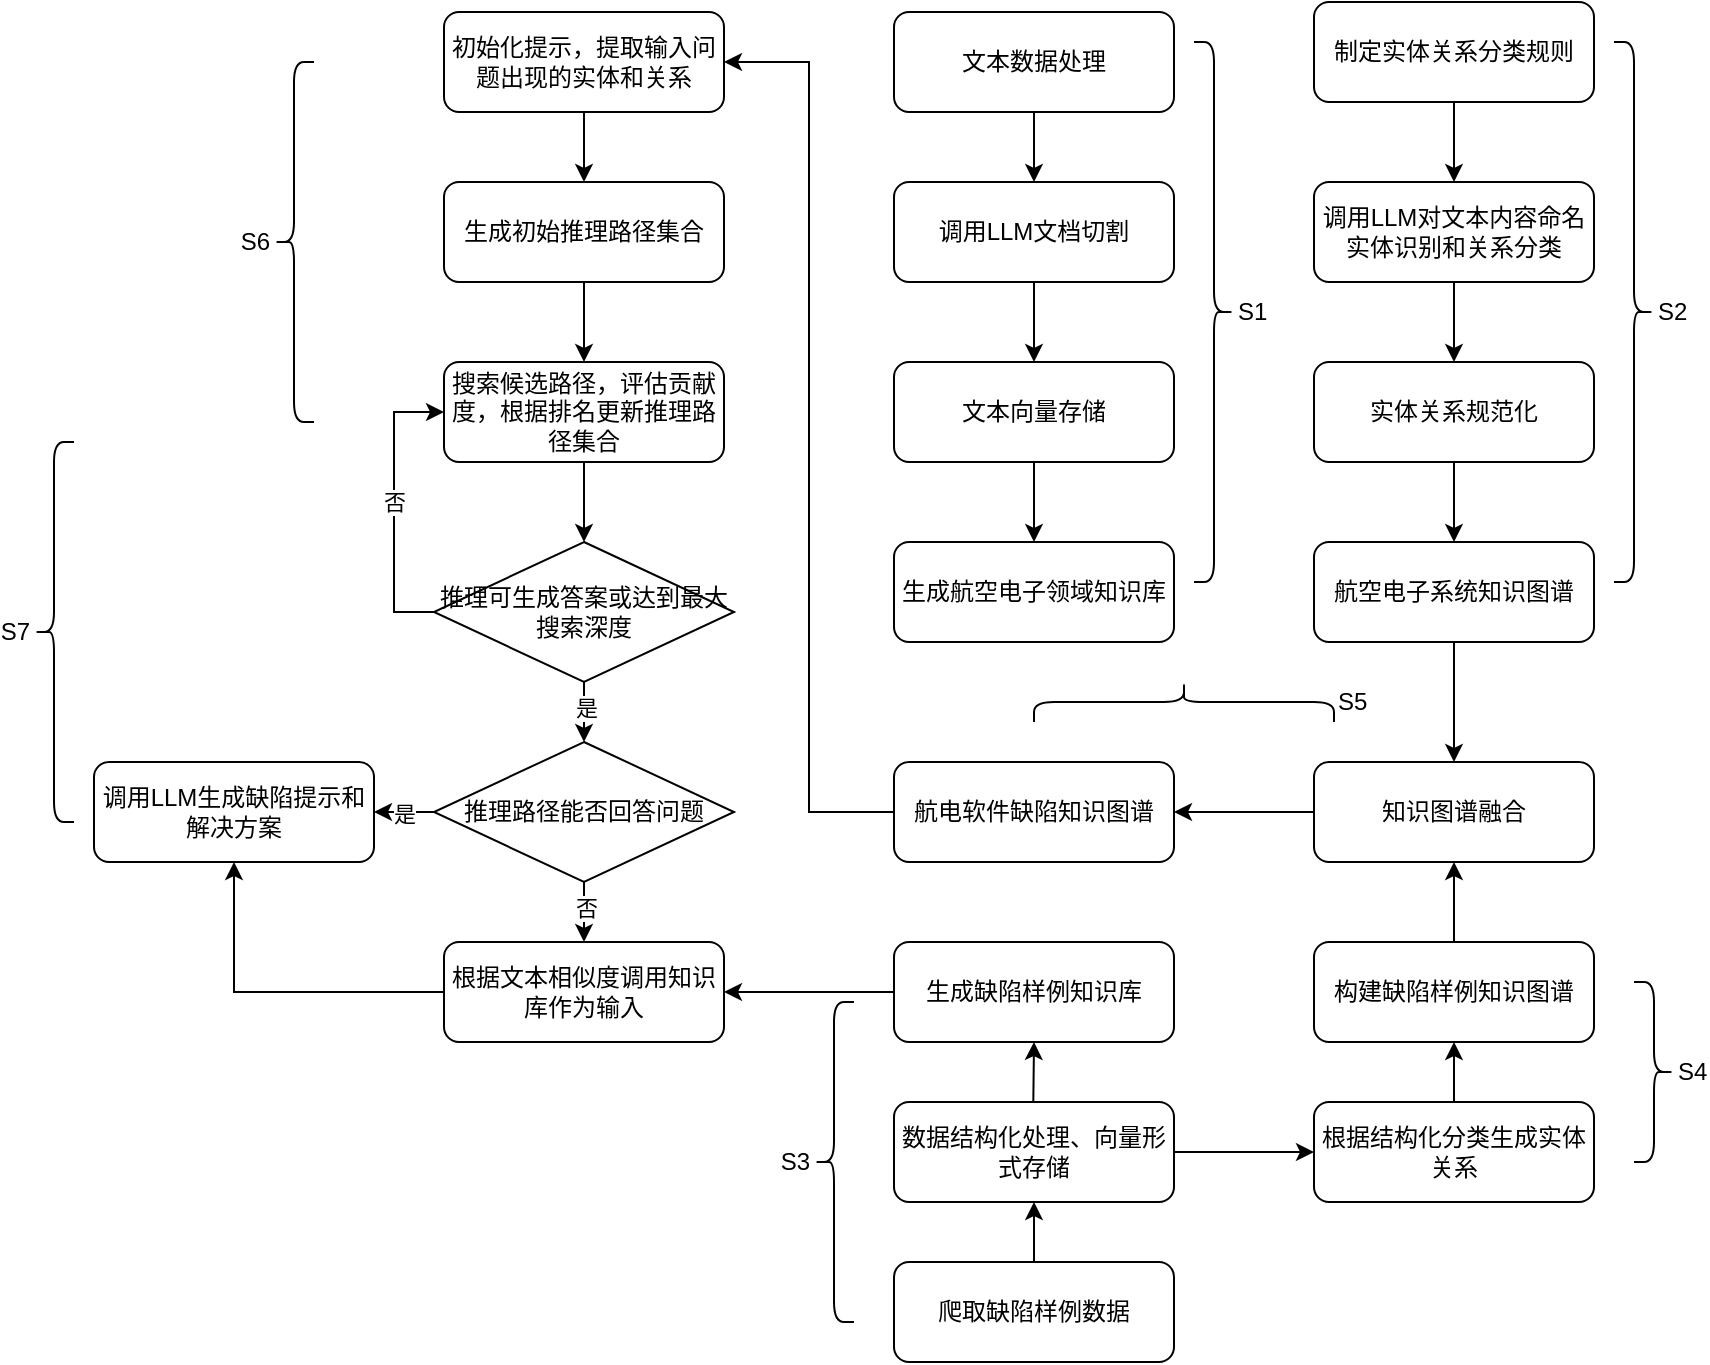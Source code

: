 <mxfile version="24.3.1" type="github" pages="5">
  <diagram id="C5RBs43oDa-KdzZeNtuy" name="Page-1">
    <mxGraphModel dx="2241" dy="628" grid="1" gridSize="10" guides="1" tooltips="1" connect="1" arrows="1" fold="1" page="1" pageScale="1" pageWidth="827" pageHeight="1169" math="0" shadow="0">
      <root>
        <mxCell id="WIyWlLk6GJQsqaUBKTNV-0" />
        <mxCell id="WIyWlLk6GJQsqaUBKTNV-1" parent="WIyWlLk6GJQsqaUBKTNV-0" />
        <mxCell id="WIyWlLk6GJQsqaUBKTNV-3" value="文本数据处理" style="rounded=1;whiteSpace=wrap;html=1;fontSize=12;glass=0;strokeWidth=1;shadow=0;" parent="WIyWlLk6GJQsqaUBKTNV-1" vertex="1">
          <mxGeometry x="160" y="45" width="140" height="50" as="geometry" />
        </mxCell>
        <mxCell id="WIyWlLk6GJQsqaUBKTNV-11" value="调用LLM文档切割" style="rounded=1;whiteSpace=wrap;html=1;fontSize=12;glass=0;strokeWidth=1;shadow=0;" parent="WIyWlLk6GJQsqaUBKTNV-1" vertex="1">
          <mxGeometry x="160" y="130" width="140" height="50" as="geometry" />
        </mxCell>
        <mxCell id="PwiLimf1Ut1b0HFuoq82-2" value="" style="endArrow=classic;html=1;rounded=0;exitX=0.5;exitY=1;exitDx=0;exitDy=0;" parent="WIyWlLk6GJQsqaUBKTNV-1" source="WIyWlLk6GJQsqaUBKTNV-3" target="WIyWlLk6GJQsqaUBKTNV-11" edge="1">
          <mxGeometry width="50" height="50" relative="1" as="geometry">
            <mxPoint x="220" y="122" as="sourcePoint" />
            <mxPoint x="220" y="190" as="targetPoint" />
          </mxGeometry>
        </mxCell>
        <mxCell id="PwiLimf1Ut1b0HFuoq82-3" value="文本向量存储" style="rounded=1;whiteSpace=wrap;html=1;fontSize=12;glass=0;strokeWidth=1;shadow=0;" parent="WIyWlLk6GJQsqaUBKTNV-1" vertex="1">
          <mxGeometry x="160" y="220" width="140" height="50" as="geometry" />
        </mxCell>
        <mxCell id="PwiLimf1Ut1b0HFuoq82-4" value="" style="endArrow=classic;html=1;rounded=0;exitX=0.5;exitY=1;exitDx=0;exitDy=0;" parent="WIyWlLk6GJQsqaUBKTNV-1" source="WIyWlLk6GJQsqaUBKTNV-11" target="PwiLimf1Ut1b0HFuoq82-3" edge="1">
          <mxGeometry width="50" height="50" relative="1" as="geometry">
            <mxPoint x="219.66" y="200" as="sourcePoint" />
            <mxPoint x="220" y="267.64" as="targetPoint" />
          </mxGeometry>
        </mxCell>
        <mxCell id="PwiLimf1Ut1b0HFuoq82-5" value="制定实体关系分类规则" style="rounded=1;whiteSpace=wrap;html=1;fontSize=12;glass=0;strokeWidth=1;shadow=0;" parent="WIyWlLk6GJQsqaUBKTNV-1" vertex="1">
          <mxGeometry x="370" y="40" width="140" height="50" as="geometry" />
        </mxCell>
        <mxCell id="PwiLimf1Ut1b0HFuoq82-6" value="" style="endArrow=classic;html=1;rounded=0;exitX=0.5;exitY=1;exitDx=0;exitDy=0;entryX=0.5;entryY=0;entryDx=0;entryDy=0;" parent="WIyWlLk6GJQsqaUBKTNV-1" source="PwiLimf1Ut1b0HFuoq82-5" target="PwiLimf1Ut1b0HFuoq82-7" edge="1">
          <mxGeometry width="50" height="50" relative="1" as="geometry">
            <mxPoint x="439.66" y="92.36" as="sourcePoint" />
            <mxPoint x="440" y="130" as="targetPoint" />
          </mxGeometry>
        </mxCell>
        <mxCell id="PwiLimf1Ut1b0HFuoq82-7" value="调用LLM对文本内容命名实体识别和关系分类" style="rounded=1;whiteSpace=wrap;html=1;fontSize=12;glass=0;strokeWidth=1;shadow=0;" parent="WIyWlLk6GJQsqaUBKTNV-1" vertex="1">
          <mxGeometry x="370" y="130" width="140" height="50" as="geometry" />
        </mxCell>
        <mxCell id="PwiLimf1Ut1b0HFuoq82-8" value="实体关系规范化" style="rounded=1;whiteSpace=wrap;html=1;fontSize=12;glass=0;strokeWidth=1;shadow=0;" parent="WIyWlLk6GJQsqaUBKTNV-1" vertex="1">
          <mxGeometry x="370" y="220" width="140" height="50" as="geometry" />
        </mxCell>
        <mxCell id="PwiLimf1Ut1b0HFuoq82-9" value="" style="endArrow=classic;html=1;rounded=0;exitX=0.5;exitY=1;exitDx=0;exitDy=0;entryX=0.5;entryY=0;entryDx=0;entryDy=0;" parent="WIyWlLk6GJQsqaUBKTNV-1" source="PwiLimf1Ut1b0HFuoq82-7" target="PwiLimf1Ut1b0HFuoq82-8" edge="1">
          <mxGeometry width="50" height="50" relative="1" as="geometry">
            <mxPoint x="449.66" y="200" as="sourcePoint" />
            <mxPoint x="450" y="240" as="targetPoint" />
          </mxGeometry>
        </mxCell>
        <mxCell id="PwiLimf1Ut1b0HFuoq82-10" value="生成航空电子领域知识库" style="rounded=1;whiteSpace=wrap;html=1;fontSize=12;glass=0;strokeWidth=1;shadow=0;" parent="WIyWlLk6GJQsqaUBKTNV-1" vertex="1">
          <mxGeometry x="160" y="310" width="140" height="50" as="geometry" />
        </mxCell>
        <mxCell id="PwiLimf1Ut1b0HFuoq82-11" value="" style="endArrow=classic;html=1;rounded=0;exitX=0.5;exitY=1;exitDx=0;exitDy=0;entryX=0.5;entryY=0;entryDx=0;entryDy=0;" parent="WIyWlLk6GJQsqaUBKTNV-1" source="PwiLimf1Ut1b0HFuoq82-3" target="PwiLimf1Ut1b0HFuoq82-10" edge="1">
          <mxGeometry width="50" height="50" relative="1" as="geometry">
            <mxPoint x="229.66" y="300" as="sourcePoint" />
            <mxPoint x="229.66" y="350" as="targetPoint" />
          </mxGeometry>
        </mxCell>
        <mxCell id="PwiLimf1Ut1b0HFuoq82-25" value="" style="edgeStyle=orthogonalEdgeStyle;rounded=0;orthogonalLoop=1;jettySize=auto;html=1;" parent="WIyWlLk6GJQsqaUBKTNV-1" source="PwiLimf1Ut1b0HFuoq82-12" target="PwiLimf1Ut1b0HFuoq82-24" edge="1">
          <mxGeometry relative="1" as="geometry" />
        </mxCell>
        <mxCell id="PwiLimf1Ut1b0HFuoq82-12" value="&lt;div style=&quot;orphans: 4; text-align: start;&quot;&gt;航空电子系统知识图谱&lt;/div&gt;" style="rounded=1;whiteSpace=wrap;html=1;fontSize=12;glass=0;strokeWidth=1;shadow=0;" parent="WIyWlLk6GJQsqaUBKTNV-1" vertex="1">
          <mxGeometry x="370" y="310" width="140" height="50" as="geometry" />
        </mxCell>
        <mxCell id="PwiLimf1Ut1b0HFuoq82-13" value="" style="endArrow=classic;html=1;rounded=0;exitX=0.5;exitY=1;exitDx=0;exitDy=0;entryX=0.5;entryY=0;entryDx=0;entryDy=0;" parent="WIyWlLk6GJQsqaUBKTNV-1" source="PwiLimf1Ut1b0HFuoq82-8" target="PwiLimf1Ut1b0HFuoq82-12" edge="1">
          <mxGeometry width="50" height="50" relative="1" as="geometry">
            <mxPoint x="449.66" y="300" as="sourcePoint" />
            <mxPoint x="450" y="350" as="targetPoint" />
          </mxGeometry>
        </mxCell>
        <mxCell id="PwiLimf1Ut1b0HFuoq82-15" value="爬取缺陷样例数据" style="rounded=1;whiteSpace=wrap;html=1;fontSize=12;glass=0;strokeWidth=1;shadow=0;" parent="WIyWlLk6GJQsqaUBKTNV-1" vertex="1">
          <mxGeometry x="160" y="670" width="140" height="50" as="geometry" />
        </mxCell>
        <mxCell id="PwiLimf1Ut1b0HFuoq82-16" value="数据结构化处理、向量形式存储" style="rounded=1;whiteSpace=wrap;html=1;fontSize=12;glass=0;strokeWidth=1;shadow=0;" parent="WIyWlLk6GJQsqaUBKTNV-1" vertex="1">
          <mxGeometry x="160" y="590" width="140" height="50" as="geometry" />
        </mxCell>
        <mxCell id="PwiLimf1Ut1b0HFuoq82-40" style="edgeStyle=orthogonalEdgeStyle;rounded=0;orthogonalLoop=1;jettySize=auto;html=1;entryX=1;entryY=0.5;entryDx=0;entryDy=0;" parent="WIyWlLk6GJQsqaUBKTNV-1" source="PwiLimf1Ut1b0HFuoq82-17" target="PwiLimf1Ut1b0HFuoq82-39" edge="1">
          <mxGeometry relative="1" as="geometry" />
        </mxCell>
        <mxCell id="PwiLimf1Ut1b0HFuoq82-17" value="生成缺陷样例知识库" style="rounded=1;whiteSpace=wrap;html=1;fontSize=12;glass=0;strokeWidth=1;shadow=0;" parent="WIyWlLk6GJQsqaUBKTNV-1" vertex="1">
          <mxGeometry x="160" y="510" width="140" height="50" as="geometry" />
        </mxCell>
        <mxCell id="PwiLimf1Ut1b0HFuoq82-18" value="" style="endArrow=classic;html=1;rounded=0;exitX=0.5;exitY=0;exitDx=0;exitDy=0;entryX=0.5;entryY=1;entryDx=0;entryDy=0;" parent="WIyWlLk6GJQsqaUBKTNV-1" source="PwiLimf1Ut1b0HFuoq82-15" target="PwiLimf1Ut1b0HFuoq82-16" edge="1">
          <mxGeometry width="50" height="50" relative="1" as="geometry">
            <mxPoint x="350" y="600" as="sourcePoint" />
            <mxPoint x="350" y="650" as="targetPoint" />
          </mxGeometry>
        </mxCell>
        <mxCell id="PwiLimf1Ut1b0HFuoq82-19" value="" style="endArrow=classic;html=1;rounded=0;exitX=0.5;exitY=0;exitDx=0;exitDy=0;entryX=0.5;entryY=1;entryDx=0;entryDy=0;" parent="WIyWlLk6GJQsqaUBKTNV-1" target="PwiLimf1Ut1b0HFuoq82-17" edge="1">
          <mxGeometry width="50" height="50" relative="1" as="geometry">
            <mxPoint x="229.66" y="590" as="sourcePoint" />
            <mxPoint x="229.66" y="550" as="targetPoint" />
          </mxGeometry>
        </mxCell>
        <mxCell id="PwiLimf1Ut1b0HFuoq82-23" style="edgeStyle=orthogonalEdgeStyle;rounded=0;orthogonalLoop=1;jettySize=auto;html=1;exitX=0.5;exitY=0;exitDx=0;exitDy=0;entryX=0.5;entryY=1;entryDx=0;entryDy=0;" parent="WIyWlLk6GJQsqaUBKTNV-1" source="PwiLimf1Ut1b0HFuoq82-20" target="PwiLimf1Ut1b0HFuoq82-22" edge="1">
          <mxGeometry relative="1" as="geometry" />
        </mxCell>
        <mxCell id="PwiLimf1Ut1b0HFuoq82-20" value="根据结构化分类生成实体关系" style="rounded=1;whiteSpace=wrap;html=1;fontSize=12;glass=0;strokeWidth=1;shadow=0;" parent="WIyWlLk6GJQsqaUBKTNV-1" vertex="1">
          <mxGeometry x="370" y="590" width="140" height="50" as="geometry" />
        </mxCell>
        <mxCell id="PwiLimf1Ut1b0HFuoq82-21" value="" style="endArrow=classic;html=1;rounded=0;exitX=1;exitY=0.5;exitDx=0;exitDy=0;entryX=0;entryY=0.5;entryDx=0;entryDy=0;" parent="WIyWlLk6GJQsqaUBKTNV-1" source="PwiLimf1Ut1b0HFuoq82-16" target="PwiLimf1Ut1b0HFuoq82-20" edge="1">
          <mxGeometry width="50" height="50" relative="1" as="geometry">
            <mxPoint x="330" y="605" as="sourcePoint" />
            <mxPoint x="330.34" y="565" as="targetPoint" />
          </mxGeometry>
        </mxCell>
        <mxCell id="PwiLimf1Ut1b0HFuoq82-26" style="edgeStyle=orthogonalEdgeStyle;rounded=0;orthogonalLoop=1;jettySize=auto;html=1;exitX=0.5;exitY=0;exitDx=0;exitDy=0;entryX=0.5;entryY=1;entryDx=0;entryDy=0;" parent="WIyWlLk6GJQsqaUBKTNV-1" source="PwiLimf1Ut1b0HFuoq82-22" target="PwiLimf1Ut1b0HFuoq82-24" edge="1">
          <mxGeometry relative="1" as="geometry" />
        </mxCell>
        <mxCell id="PwiLimf1Ut1b0HFuoq82-22" value="构建缺陷样例知识图谱" style="rounded=1;whiteSpace=wrap;html=1;fontSize=12;glass=0;strokeWidth=1;shadow=0;" parent="WIyWlLk6GJQsqaUBKTNV-1" vertex="1">
          <mxGeometry x="370" y="510" width="140" height="50" as="geometry" />
        </mxCell>
        <mxCell id="PwiLimf1Ut1b0HFuoq82-30" style="edgeStyle=orthogonalEdgeStyle;rounded=0;orthogonalLoop=1;jettySize=auto;html=1;entryX=1;entryY=0.5;entryDx=0;entryDy=0;" parent="WIyWlLk6GJQsqaUBKTNV-1" source="PwiLimf1Ut1b0HFuoq82-24" target="PwiLimf1Ut1b0HFuoq82-28" edge="1">
          <mxGeometry relative="1" as="geometry" />
        </mxCell>
        <mxCell id="PwiLimf1Ut1b0HFuoq82-24" value="&lt;div style=&quot;orphans: 4; text-align: start;&quot;&gt;知识图谱融合&lt;/div&gt;" style="rounded=1;whiteSpace=wrap;html=1;fontSize=12;glass=0;strokeWidth=1;shadow=0;" parent="WIyWlLk6GJQsqaUBKTNV-1" vertex="1">
          <mxGeometry x="370" y="420" width="140" height="50" as="geometry" />
        </mxCell>
        <mxCell id="PwiLimf1Ut1b0HFuoq82-57" style="edgeStyle=orthogonalEdgeStyle;rounded=0;orthogonalLoop=1;jettySize=auto;html=1;entryX=1;entryY=0.5;entryDx=0;entryDy=0;" parent="WIyWlLk6GJQsqaUBKTNV-1" source="PwiLimf1Ut1b0HFuoq82-28" target="PwiLimf1Ut1b0HFuoq82-31" edge="1">
          <mxGeometry relative="1" as="geometry" />
        </mxCell>
        <mxCell id="PwiLimf1Ut1b0HFuoq82-28" value="&lt;div style=&quot;orphans: 4; text-align: start;&quot;&gt;航电软件缺陷知识图谱&lt;/div&gt;" style="rounded=1;whiteSpace=wrap;html=1;fontSize=12;glass=0;strokeWidth=1;shadow=0;" parent="WIyWlLk6GJQsqaUBKTNV-1" vertex="1">
          <mxGeometry x="160" y="420" width="140" height="50" as="geometry" />
        </mxCell>
        <mxCell id="PwiLimf1Ut1b0HFuoq82-56" style="edgeStyle=orthogonalEdgeStyle;rounded=0;orthogonalLoop=1;jettySize=auto;html=1;entryX=0.5;entryY=0;entryDx=0;entryDy=0;" parent="WIyWlLk6GJQsqaUBKTNV-1" source="PwiLimf1Ut1b0HFuoq82-31" target="PwiLimf1Ut1b0HFuoq82-32" edge="1">
          <mxGeometry relative="1" as="geometry" />
        </mxCell>
        <mxCell id="PwiLimf1Ut1b0HFuoq82-31" value="初始化提示，提取输入问题出现的实体和关系" style="rounded=1;whiteSpace=wrap;html=1;fontSize=12;glass=0;strokeWidth=1;shadow=0;" parent="WIyWlLk6GJQsqaUBKTNV-1" vertex="1">
          <mxGeometry x="-65" y="45" width="140" height="50" as="geometry" />
        </mxCell>
        <mxCell id="PwiLimf1Ut1b0HFuoq82-35" style="edgeStyle=orthogonalEdgeStyle;rounded=0;orthogonalLoop=1;jettySize=auto;html=1;entryX=0.5;entryY=0;entryDx=0;entryDy=0;" parent="WIyWlLk6GJQsqaUBKTNV-1" source="PwiLimf1Ut1b0HFuoq82-32" target="PwiLimf1Ut1b0HFuoq82-33" edge="1">
          <mxGeometry relative="1" as="geometry" />
        </mxCell>
        <mxCell id="PwiLimf1Ut1b0HFuoq82-32" value="生成初始推理路径集合" style="rounded=1;whiteSpace=wrap;html=1;fontSize=12;glass=0;strokeWidth=1;shadow=0;" parent="WIyWlLk6GJQsqaUBKTNV-1" vertex="1">
          <mxGeometry x="-65" y="130" width="140" height="50" as="geometry" />
        </mxCell>
        <mxCell id="PwiLimf1Ut1b0HFuoq82-36" style="edgeStyle=orthogonalEdgeStyle;rounded=0;orthogonalLoop=1;jettySize=auto;html=1;entryX=0.5;entryY=0;entryDx=0;entryDy=0;" parent="WIyWlLk6GJQsqaUBKTNV-1" source="PwiLimf1Ut1b0HFuoq82-33" target="PwiLimf1Ut1b0HFuoq82-45" edge="1">
          <mxGeometry relative="1" as="geometry">
            <mxPoint x="60" y="350" as="targetPoint" />
          </mxGeometry>
        </mxCell>
        <mxCell id="PwiLimf1Ut1b0HFuoq82-33" value="搜索候选路径，评估贡献度，根据排名更新推理路径集合" style="rounded=1;whiteSpace=wrap;html=1;fontSize=12;glass=0;strokeWidth=1;shadow=0;" parent="WIyWlLk6GJQsqaUBKTNV-1" vertex="1">
          <mxGeometry x="-65" y="220" width="140" height="50" as="geometry" />
        </mxCell>
        <mxCell id="PwiLimf1Ut1b0HFuoq82-61" style="edgeStyle=orthogonalEdgeStyle;rounded=0;orthogonalLoop=1;jettySize=auto;html=1;exitX=0;exitY=0.5;exitDx=0;exitDy=0;entryX=0.5;entryY=1;entryDx=0;entryDy=0;" parent="WIyWlLk6GJQsqaUBKTNV-1" source="PwiLimf1Ut1b0HFuoq82-39" target="PwiLimf1Ut1b0HFuoq82-58" edge="1">
          <mxGeometry relative="1" as="geometry" />
        </mxCell>
        <mxCell id="PwiLimf1Ut1b0HFuoq82-39" value="根据文本相似度调用知识库作为输入" style="rounded=1;whiteSpace=wrap;html=1;fontSize=12;glass=0;strokeWidth=1;shadow=0;" parent="WIyWlLk6GJQsqaUBKTNV-1" vertex="1">
          <mxGeometry x="-65" y="510" width="140" height="50" as="geometry" />
        </mxCell>
        <mxCell id="PwiLimf1Ut1b0HFuoq82-49" style="edgeStyle=orthogonalEdgeStyle;rounded=0;orthogonalLoop=1;jettySize=auto;html=1;entryX=0;entryY=0.5;entryDx=0;entryDy=0;exitX=0;exitY=0.5;exitDx=0;exitDy=0;" parent="WIyWlLk6GJQsqaUBKTNV-1" source="PwiLimf1Ut1b0HFuoq82-45" target="PwiLimf1Ut1b0HFuoq82-33" edge="1">
          <mxGeometry relative="1" as="geometry" />
        </mxCell>
        <mxCell id="PwiLimf1Ut1b0HFuoq82-50" value="否" style="edgeLabel;html=1;align=center;verticalAlign=middle;resizable=0;points=[];" parent="PwiLimf1Ut1b0HFuoq82-49" vertex="1" connectable="0">
          <mxGeometry x="0.036" relative="1" as="geometry">
            <mxPoint as="offset" />
          </mxGeometry>
        </mxCell>
        <mxCell id="PwiLimf1Ut1b0HFuoq82-52" style="edgeStyle=orthogonalEdgeStyle;rounded=0;orthogonalLoop=1;jettySize=auto;html=1;entryX=0.5;entryY=0;entryDx=0;entryDy=0;" parent="WIyWlLk6GJQsqaUBKTNV-1" source="PwiLimf1Ut1b0HFuoq82-45" target="PwiLimf1Ut1b0HFuoq82-51" edge="1">
          <mxGeometry relative="1" as="geometry" />
        </mxCell>
        <mxCell id="PwiLimf1Ut1b0HFuoq82-53" value="是" style="edgeLabel;html=1;align=center;verticalAlign=middle;resizable=0;points=[];" parent="PwiLimf1Ut1b0HFuoq82-52" vertex="1" connectable="0">
          <mxGeometry x="-0.482" y="1" relative="1" as="geometry">
            <mxPoint as="offset" />
          </mxGeometry>
        </mxCell>
        <mxCell id="PwiLimf1Ut1b0HFuoq82-45" value="推理可生成答案或达到最大搜索深度" style="rhombus;whiteSpace=wrap;html=1;" parent="WIyWlLk6GJQsqaUBKTNV-1" vertex="1">
          <mxGeometry x="-70" y="310" width="150" height="70" as="geometry" />
        </mxCell>
        <mxCell id="PwiLimf1Ut1b0HFuoq82-54" style="edgeStyle=orthogonalEdgeStyle;rounded=0;orthogonalLoop=1;jettySize=auto;html=1;" parent="WIyWlLk6GJQsqaUBKTNV-1" source="PwiLimf1Ut1b0HFuoq82-51" target="PwiLimf1Ut1b0HFuoq82-39" edge="1">
          <mxGeometry relative="1" as="geometry" />
        </mxCell>
        <mxCell id="PwiLimf1Ut1b0HFuoq82-55" value="否" style="edgeLabel;html=1;align=center;verticalAlign=middle;resizable=0;points=[];" parent="PwiLimf1Ut1b0HFuoq82-54" vertex="1" connectable="0">
          <mxGeometry x="0.318" y="1" relative="1" as="geometry">
            <mxPoint as="offset" />
          </mxGeometry>
        </mxCell>
        <mxCell id="PwiLimf1Ut1b0HFuoq82-59" style="edgeStyle=orthogonalEdgeStyle;rounded=0;orthogonalLoop=1;jettySize=auto;html=1;entryX=1;entryY=0.5;entryDx=0;entryDy=0;" parent="WIyWlLk6GJQsqaUBKTNV-1" source="PwiLimf1Ut1b0HFuoq82-51" target="PwiLimf1Ut1b0HFuoq82-58" edge="1">
          <mxGeometry relative="1" as="geometry" />
        </mxCell>
        <mxCell id="PwiLimf1Ut1b0HFuoq82-60" value="是" style="edgeLabel;html=1;align=center;verticalAlign=middle;resizable=0;points=[];" parent="PwiLimf1Ut1b0HFuoq82-59" vertex="1" connectable="0">
          <mxGeometry x="-0.403" y="1" relative="1" as="geometry">
            <mxPoint as="offset" />
          </mxGeometry>
        </mxCell>
        <mxCell id="PwiLimf1Ut1b0HFuoq82-51" value="推理路径能否回答问题" style="rhombus;whiteSpace=wrap;html=1;" parent="WIyWlLk6GJQsqaUBKTNV-1" vertex="1">
          <mxGeometry x="-70" y="410" width="150" height="70" as="geometry" />
        </mxCell>
        <mxCell id="PwiLimf1Ut1b0HFuoq82-58" value="调用LLM生成缺陷提示和解决方案" style="rounded=1;whiteSpace=wrap;html=1;fontSize=12;glass=0;strokeWidth=1;shadow=0;" parent="WIyWlLk6GJQsqaUBKTNV-1" vertex="1">
          <mxGeometry x="-240" y="420" width="140" height="50" as="geometry" />
        </mxCell>
        <mxCell id="PwiLimf1Ut1b0HFuoq82-70" value="S1" style="shape=curlyBracket;whiteSpace=wrap;html=1;rounded=1;flipH=1;labelPosition=right;verticalLabelPosition=middle;align=left;verticalAlign=middle;" parent="WIyWlLk6GJQsqaUBKTNV-1" vertex="1">
          <mxGeometry x="310" y="60" width="20" height="270" as="geometry" />
        </mxCell>
        <mxCell id="PwiLimf1Ut1b0HFuoq82-71" value="S2" style="shape=curlyBracket;whiteSpace=wrap;html=1;rounded=1;flipH=1;labelPosition=right;verticalLabelPosition=middle;align=left;verticalAlign=middle;" parent="WIyWlLk6GJQsqaUBKTNV-1" vertex="1">
          <mxGeometry x="520" y="60" width="20" height="270" as="geometry" />
        </mxCell>
        <mxCell id="PwiLimf1Ut1b0HFuoq82-77" value="S3" style="shape=curlyBracket;whiteSpace=wrap;html=1;rounded=1;labelPosition=left;verticalLabelPosition=middle;align=right;verticalAlign=middle;" parent="WIyWlLk6GJQsqaUBKTNV-1" vertex="1">
          <mxGeometry x="120" y="540" width="20" height="160" as="geometry" />
        </mxCell>
        <mxCell id="PwiLimf1Ut1b0HFuoq82-78" value="S4" style="shape=curlyBracket;whiteSpace=wrap;html=1;rounded=1;flipH=1;labelPosition=right;verticalLabelPosition=middle;align=left;verticalAlign=middle;" parent="WIyWlLk6GJQsqaUBKTNV-1" vertex="1">
          <mxGeometry x="530" y="530" width="20" height="90" as="geometry" />
        </mxCell>
        <mxCell id="PwiLimf1Ut1b0HFuoq82-79" value="S5" style="shape=curlyBracket;whiteSpace=wrap;html=1;rounded=1;flipH=1;labelPosition=right;verticalLabelPosition=middle;align=left;verticalAlign=middle;direction=south;" parent="WIyWlLk6GJQsqaUBKTNV-1" vertex="1">
          <mxGeometry x="230" y="380" width="150" height="20" as="geometry" />
        </mxCell>
        <mxCell id="PwiLimf1Ut1b0HFuoq82-84" value="S6" style="shape=curlyBracket;whiteSpace=wrap;html=1;rounded=1;labelPosition=left;verticalLabelPosition=middle;align=right;verticalAlign=middle;" parent="WIyWlLk6GJQsqaUBKTNV-1" vertex="1">
          <mxGeometry x="-150" y="70" width="20" height="180" as="geometry" />
        </mxCell>
        <mxCell id="PwiLimf1Ut1b0HFuoq82-85" value="S7" style="shape=curlyBracket;whiteSpace=wrap;html=1;rounded=1;labelPosition=left;verticalLabelPosition=middle;align=right;verticalAlign=middle;" parent="WIyWlLk6GJQsqaUBKTNV-1" vertex="1">
          <mxGeometry x="-270" y="260" width="20" height="190" as="geometry" />
        </mxCell>
      </root>
    </mxGraphModel>
  </diagram>
  <diagram id="es-bcuTa5iTaJjhZdeMW" name="第 2 页">
    <mxGraphModel dx="1195" dy="590" grid="1" gridSize="10" guides="1" tooltips="1" connect="1" arrows="1" fold="1" page="1" pageScale="1" pageWidth="827" pageHeight="1169" math="0" shadow="0">
      <root>
        <mxCell id="0" />
        <mxCell id="1" parent="0" />
        <mxCell id="0rEXjmBBPb38n3UKWT_7-3" style="edgeStyle=orthogonalEdgeStyle;rounded=0;orthogonalLoop=1;jettySize=auto;html=1;entryX=0.5;entryY=0;entryDx=0;entryDy=0;" edge="1" parent="1" source="0rEXjmBBPb38n3UKWT_7-1" target="0rEXjmBBPb38n3UKWT_7-2">
          <mxGeometry relative="1" as="geometry" />
        </mxCell>
        <mxCell id="0rEXjmBBPb38n3UKWT_7-1" value="初始化提示，调用LLM提取问题中的实体" style="rounded=1;whiteSpace=wrap;html=1;fontSize=12;glass=0;strokeWidth=1;shadow=0;" vertex="1" parent="1">
          <mxGeometry x="210" y="130" width="140" height="50" as="geometry" />
        </mxCell>
        <mxCell id="0rEXjmBBPb38n3UKWT_7-9" style="edgeStyle=orthogonalEdgeStyle;rounded=0;orthogonalLoop=1;jettySize=auto;html=1;entryX=0.5;entryY=0;entryDx=0;entryDy=0;" edge="1" parent="1" source="0rEXjmBBPb38n3UKWT_7-2" target="0rEXjmBBPb38n3UKWT_7-4">
          <mxGeometry relative="1" as="geometry" />
        </mxCell>
        <mxCell id="0rEXjmBBPb38n3UKWT_7-2" value="得到实体集合，初始化推理路径集合" style="rounded=1;whiteSpace=wrap;html=1;fontSize=12;glass=0;strokeWidth=1;shadow=0;" vertex="1" parent="1">
          <mxGeometry x="210" y="210" width="140" height="50" as="geometry" />
        </mxCell>
        <mxCell id="0rEXjmBBPb38n3UKWT_7-4" value="根据各推理路径尾部实体或关系搜索链接的关系或实体" style="rounded=1;whiteSpace=wrap;html=1;fontSize=12;glass=0;strokeWidth=1;shadow=0;" vertex="1" parent="1">
          <mxGeometry x="210" y="290" width="140" height="50" as="geometry" />
        </mxCell>
        <mxCell id="0rEXjmBBPb38n3UKWT_7-8" style="edgeStyle=orthogonalEdgeStyle;rounded=0;orthogonalLoop=1;jettySize=auto;html=1;entryX=0.5;entryY=0;entryDx=0;entryDy=0;" edge="1" parent="1" source="0rEXjmBBPb38n3UKWT_7-5" target="0rEXjmBBPb38n3UKWT_7-7">
          <mxGeometry relative="1" as="geometry" />
        </mxCell>
        <mxCell id="0rEXjmBBPb38n3UKWT_7-5" value="得到候选推理路径集合" style="rounded=1;whiteSpace=wrap;html=1;fontSize=12;glass=0;strokeWidth=1;shadow=0;" vertex="1" parent="1">
          <mxGeometry x="210" y="370" width="140" height="50" as="geometry" />
        </mxCell>
        <mxCell id="0rEXjmBBPb38n3UKWT_7-6" style="edgeStyle=orthogonalEdgeStyle;rounded=0;orthogonalLoop=1;jettySize=auto;html=1;entryX=0.502;entryY=-0.093;entryDx=0;entryDy=0;entryPerimeter=0;" edge="1" parent="1" source="0rEXjmBBPb38n3UKWT_7-4" target="0rEXjmBBPb38n3UKWT_7-5">
          <mxGeometry relative="1" as="geometry" />
        </mxCell>
        <mxCell id="0rEXjmBBPb38n3UKWT_7-11" style="edgeStyle=orthogonalEdgeStyle;rounded=0;orthogonalLoop=1;jettySize=auto;html=1;entryX=0.5;entryY=0;entryDx=0;entryDy=0;" edge="1" parent="1" source="0rEXjmBBPb38n3UKWT_7-7" target="0rEXjmBBPb38n3UKWT_7-10">
          <mxGeometry relative="1" as="geometry" />
        </mxCell>
        <mxCell id="0rEXjmBBPb38n3UKWT_7-7" value="设置提示模板，调用LLM按贡献进行评分" style="rounded=1;whiteSpace=wrap;html=1;fontSize=12;glass=0;strokeWidth=1;shadow=0;" vertex="1" parent="1">
          <mxGeometry x="210" y="460" width="140" height="50" as="geometry" />
        </mxCell>
        <mxCell id="0rEXjmBBPb38n3UKWT_7-48" style="edgeStyle=orthogonalEdgeStyle;rounded=0;orthogonalLoop=1;jettySize=auto;html=1;entryX=0.5;entryY=0;entryDx=0;entryDy=0;" edge="1" parent="1" source="0rEXjmBBPb38n3UKWT_7-10" target="0rEXjmBBPb38n3UKWT_7-23">
          <mxGeometry relative="1" as="geometry" />
        </mxCell>
        <mxCell id="0rEXjmBBPb38n3UKWT_7-10" value="根据评分更新推理路径集合" style="rounded=1;whiteSpace=wrap;html=1;fontSize=12;glass=0;strokeWidth=1;shadow=0;" vertex="1" parent="1">
          <mxGeometry x="210" y="540" width="140" height="50" as="geometry" />
        </mxCell>
        <mxCell id="0rEXjmBBPb38n3UKWT_7-26" style="edgeStyle=orthogonalEdgeStyle;rounded=0;orthogonalLoop=1;jettySize=auto;html=1;exitX=1;exitY=0.5;exitDx=0;exitDy=0;entryX=0;entryY=0.5;entryDx=0;entryDy=0;" edge="1" parent="1" source="0rEXjmBBPb38n3UKWT_7-23">
          <mxGeometry relative="1" as="geometry">
            <mxPoint x="414" y="655" as="targetPoint" />
          </mxGeometry>
        </mxCell>
        <mxCell id="0rEXjmBBPb38n3UKWT_7-23" value="推理路径集合转为文本表示" style="rounded=1;whiteSpace=wrap;html=1;fontSize=12;glass=0;strokeWidth=1;shadow=0;" vertex="1" parent="1">
          <mxGeometry x="210" y="630" width="140" height="50" as="geometry" />
        </mxCell>
        <mxCell id="0rEXjmBBPb38n3UKWT_7-34" style="edgeStyle=orthogonalEdgeStyle;rounded=0;orthogonalLoop=1;jettySize=auto;html=1;exitX=0.5;exitY=0;exitDx=0;exitDy=0;entryX=0.5;entryY=1;entryDx=0;entryDy=0;" edge="1" parent="1" source="0rEXjmBBPb38n3UKWT_7-25" target="0rEXjmBBPb38n3UKWT_7-33">
          <mxGeometry relative="1" as="geometry" />
        </mxCell>
        <mxCell id="0rEXjmBBPb38n3UKWT_7-35" value="否" style="edgeLabel;html=1;align=center;verticalAlign=middle;resizable=0;points=[];" vertex="1" connectable="0" parent="0rEXjmBBPb38n3UKWT_7-34">
          <mxGeometry x="-0.1" y="-1" relative="1" as="geometry">
            <mxPoint as="offset" />
          </mxGeometry>
        </mxCell>
        <mxCell id="0rEXjmBBPb38n3UKWT_7-42" style="edgeStyle=orthogonalEdgeStyle;rounded=0;orthogonalLoop=1;jettySize=auto;html=1;entryX=0;entryY=0.5;entryDx=0;entryDy=0;" edge="1" parent="1" source="0rEXjmBBPb38n3UKWT_7-25" target="0rEXjmBBPb38n3UKWT_7-40">
          <mxGeometry relative="1" as="geometry" />
        </mxCell>
        <mxCell id="0rEXjmBBPb38n3UKWT_7-43" value="是" style="edgeLabel;html=1;align=center;verticalAlign=middle;resizable=0;points=[];" vertex="1" connectable="0" parent="0rEXjmBBPb38n3UKWT_7-42">
          <mxGeometry x="-0.167" relative="1" as="geometry">
            <mxPoint as="offset" />
          </mxGeometry>
        </mxCell>
        <mxCell id="0rEXjmBBPb38n3UKWT_7-25" value="调用LLM评估根据当前文本能否得出答案" style="rhombus;whiteSpace=wrap;html=1;" vertex="1" parent="1">
          <mxGeometry x="414" y="615" width="146" height="80" as="geometry" />
        </mxCell>
        <mxCell id="0rEXjmBBPb38n3UKWT_7-36" style="edgeStyle=orthogonalEdgeStyle;rounded=0;orthogonalLoop=1;jettySize=auto;html=1;entryX=1;entryY=0.5;entryDx=0;entryDy=0;" edge="1" parent="1" source="0rEXjmBBPb38n3UKWT_7-33" target="0rEXjmBBPb38n3UKWT_7-4">
          <mxGeometry relative="1" as="geometry" />
        </mxCell>
        <mxCell id="0rEXjmBBPb38n3UKWT_7-39" value="否" style="edgeLabel;html=1;align=center;verticalAlign=middle;resizable=0;points=[];" vertex="1" connectable="0" parent="0rEXjmBBPb38n3UKWT_7-36">
          <mxGeometry x="0.044" relative="1" as="geometry">
            <mxPoint as="offset" />
          </mxGeometry>
        </mxCell>
        <mxCell id="0rEXjmBBPb38n3UKWT_7-46" style="edgeStyle=orthogonalEdgeStyle;rounded=0;orthogonalLoop=1;jettySize=auto;html=1;entryX=0;entryY=0.5;entryDx=0;entryDy=0;" edge="1" parent="1" source="0rEXjmBBPb38n3UKWT_7-33" target="0rEXjmBBPb38n3UKWT_7-45">
          <mxGeometry relative="1" as="geometry" />
        </mxCell>
        <mxCell id="0rEXjmBBPb38n3UKWT_7-47" value="是" style="edgeLabel;html=1;align=center;verticalAlign=middle;resizable=0;points=[];" vertex="1" connectable="0" parent="0rEXjmBBPb38n3UKWT_7-46">
          <mxGeometry x="-0.139" y="-2" relative="1" as="geometry">
            <mxPoint as="offset" />
          </mxGeometry>
        </mxCell>
        <mxCell id="0rEXjmBBPb38n3UKWT_7-33" value="是否达到最大搜索深度？" style="rhombus;whiteSpace=wrap;html=1;" vertex="1" parent="1">
          <mxGeometry x="414" y="490" width="146" height="75" as="geometry" />
        </mxCell>
        <mxCell id="0rEXjmBBPb38n3UKWT_7-40" value="根据推理文本给出缺陷解决方案" style="rounded=1;whiteSpace=wrap;html=1;fontSize=12;glass=0;strokeWidth=1;shadow=0;" vertex="1" parent="1">
          <mxGeometry x="620" y="630" width="140" height="50" as="geometry" />
        </mxCell>
        <mxCell id="0rEXjmBBPb38n3UKWT_7-45" value="根据文本相似度检索缺陷样例知识库，调用LLM给出缺陷解决方案" style="rounded=1;whiteSpace=wrap;html=1;fontSize=12;glass=0;strokeWidth=1;shadow=0;" vertex="1" parent="1">
          <mxGeometry x="620" y="502.5" width="140" height="50" as="geometry" />
        </mxCell>
      </root>
    </mxGraphModel>
  </diagram>
  <diagram id="meFT85dgXjVg7oq0XZlM" name="算法图">
    <mxGraphModel dx="1178" dy="523" grid="1" gridSize="10" guides="1" tooltips="1" connect="1" arrows="1" fold="1" page="1" pageScale="1" pageWidth="827" pageHeight="1169" math="0" shadow="0">
      <root>
        <mxCell id="0" />
        <mxCell id="1" parent="0" />
        <mxCell id="pgxMLk8fKbFTeMFN0zko-6" style="rounded=0;orthogonalLoop=1;jettySize=auto;html=1;exitX=0;exitY=1;exitDx=0;exitDy=0;entryX=1;entryY=0;entryDx=0;entryDy=0;" parent="1" source="pgxMLk8fKbFTeMFN0zko-1" target="pgxMLk8fKbFTeMFN0zko-2" edge="1">
          <mxGeometry relative="1" as="geometry" />
        </mxCell>
        <mxCell id="pgxMLk8fKbFTeMFN0zko-30" value="&lt;font style=&quot;font-size: 18px;&quot;&gt;D1&lt;/font&gt;" style="edgeLabel;html=1;align=center;verticalAlign=middle;resizable=0;points=[];" parent="pgxMLk8fKbFTeMFN0zko-6" vertex="1" connectable="0">
          <mxGeometry x="-0.017" y="1" relative="1" as="geometry">
            <mxPoint y="1" as="offset" />
          </mxGeometry>
        </mxCell>
        <mxCell id="pgxMLk8fKbFTeMFN0zko-7" style="edgeStyle=orthogonalEdgeStyle;rounded=0;orthogonalLoop=1;jettySize=auto;html=1;entryX=0.5;entryY=0;entryDx=0;entryDy=0;" parent="1" source="pgxMLk8fKbFTeMFN0zko-1" target="pgxMLk8fKbFTeMFN0zko-3" edge="1">
          <mxGeometry relative="1" as="geometry" />
        </mxCell>
        <mxCell id="pgxMLk8fKbFTeMFN0zko-34" value="&lt;font style=&quot;font-size: 18px;&quot;&gt;D2&lt;/font&gt;" style="edgeLabel;html=1;align=center;verticalAlign=middle;resizable=0;points=[];" parent="pgxMLk8fKbFTeMFN0zko-7" vertex="1" connectable="0">
          <mxGeometry x="-0.045" relative="1" as="geometry">
            <mxPoint as="offset" />
          </mxGeometry>
        </mxCell>
        <mxCell id="pgxMLk8fKbFTeMFN0zko-1" value="&lt;font style=&quot;font-size: 24px;&quot;&gt;Q&lt;/font&gt;" style="ellipse;whiteSpace=wrap;html=1;aspect=fixed;" parent="1" vertex="1">
          <mxGeometry x="240" y="200" width="80" height="80" as="geometry" />
        </mxCell>
        <mxCell id="pgxMLk8fKbFTeMFN0zko-10" style="rounded=0;orthogonalLoop=1;jettySize=auto;html=1;exitX=1;exitY=1;exitDx=0;exitDy=0;" parent="1" source="pgxMLk8fKbFTeMFN0zko-2" target="pgxMLk8fKbFTeMFN0zko-9" edge="1">
          <mxGeometry relative="1" as="geometry" />
        </mxCell>
        <mxCell id="pgxMLk8fKbFTeMFN0zko-40" value="&lt;font style=&quot;font-size: 18px;&quot;&gt;D3&lt;/font&gt;" style="edgeLabel;html=1;align=center;verticalAlign=middle;resizable=0;points=[];" parent="pgxMLk8fKbFTeMFN0zko-10" vertex="1" connectable="0">
          <mxGeometry x="-0.092" relative="1" as="geometry">
            <mxPoint as="offset" />
          </mxGeometry>
        </mxCell>
        <mxCell id="pgxMLk8fKbFTeMFN0zko-2" value="&lt;font style=&quot;font-size: 24px;&quot;&gt;S1&lt;/font&gt;" style="ellipse;whiteSpace=wrap;html=1;aspect=fixed;" parent="1" vertex="1">
          <mxGeometry x="70" y="360" width="80" height="80" as="geometry" />
        </mxCell>
        <mxCell id="pgxMLk8fKbFTeMFN0zko-13" style="rounded=0;orthogonalLoop=1;jettySize=auto;html=1;exitX=0;exitY=1;exitDx=0;exitDy=0;entryX=1;entryY=0;entryDx=0;entryDy=0;" parent="1" source="pgxMLk8fKbFTeMFN0zko-3" target="pgxMLk8fKbFTeMFN0zko-9" edge="1">
          <mxGeometry relative="1" as="geometry" />
        </mxCell>
        <mxCell id="pgxMLk8fKbFTeMFN0zko-14" style="rounded=0;orthogonalLoop=1;jettySize=auto;html=1;exitX=1;exitY=1;exitDx=0;exitDy=0;" parent="1" source="pgxMLk8fKbFTeMFN0zko-3" target="pgxMLk8fKbFTeMFN0zko-11" edge="1">
          <mxGeometry relative="1" as="geometry" />
        </mxCell>
        <mxCell id="pgxMLk8fKbFTeMFN0zko-41" value="&lt;font style=&quot;font-size: 18px;&quot;&gt;D4&lt;/font&gt;" style="edgeLabel;html=1;align=center;verticalAlign=middle;resizable=0;points=[];" parent="pgxMLk8fKbFTeMFN0zko-14" vertex="1" connectable="0">
          <mxGeometry x="-0.065" relative="1" as="geometry">
            <mxPoint as="offset" />
          </mxGeometry>
        </mxCell>
        <mxCell id="pgxMLk8fKbFTeMFN0zko-3" value="&lt;span style=&quot;font-size: 24px;&quot;&gt;S2&lt;/span&gt;" style="ellipse;whiteSpace=wrap;html=1;aspect=fixed;" parent="1" vertex="1">
          <mxGeometry x="240" y="360" width="80" height="80" as="geometry" />
        </mxCell>
        <mxCell id="pgxMLk8fKbFTeMFN0zko-15" style="rounded=0;orthogonalLoop=1;jettySize=auto;html=1;exitX=0;exitY=1;exitDx=0;exitDy=0;strokeColor=#FF0000;" parent="1" source="pgxMLk8fKbFTeMFN0zko-4" target="pgxMLk8fKbFTeMFN0zko-11" edge="1">
          <mxGeometry relative="1" as="geometry" />
        </mxCell>
        <mxCell id="pgxMLk8fKbFTeMFN0zko-16" style="edgeStyle=none;rounded=0;orthogonalLoop=1;jettySize=auto;html=1;exitX=1;exitY=1;exitDx=0;exitDy=0;entryX=0.5;entryY=0;entryDx=0;entryDy=0;" parent="1" source="pgxMLk8fKbFTeMFN0zko-4" target="pgxMLk8fKbFTeMFN0zko-12" edge="1">
          <mxGeometry relative="1" as="geometry" />
        </mxCell>
        <mxCell id="pgxMLk8fKbFTeMFN0zko-4" value="&lt;span style=&quot;font-size: 24px;&quot;&gt;S3&lt;/span&gt;" style="ellipse;whiteSpace=wrap;html=1;aspect=fixed;strokeColor=#FF0000;" parent="1" vertex="1">
          <mxGeometry x="410" y="360" width="80" height="80" as="geometry" />
        </mxCell>
        <mxCell id="pgxMLk8fKbFTeMFN0zko-8" style="rounded=0;orthogonalLoop=1;jettySize=auto;html=1;exitX=1;exitY=1;exitDx=0;exitDy=0;entryX=0.047;entryY=0.165;entryDx=0;entryDy=0;entryPerimeter=0;fillColor=#33FF33;strokeColor=#FF0000;" parent="1" source="pgxMLk8fKbFTeMFN0zko-1" target="pgxMLk8fKbFTeMFN0zko-4" edge="1">
          <mxGeometry relative="1" as="geometry" />
        </mxCell>
        <mxCell id="pgxMLk8fKbFTeMFN0zko-19" style="edgeStyle=none;rounded=0;orthogonalLoop=1;jettySize=auto;html=1;exitX=1;exitY=1;exitDx=0;exitDy=0;" parent="1" source="pgxMLk8fKbFTeMFN0zko-9" target="pgxMLk8fKbFTeMFN0zko-17" edge="1">
          <mxGeometry relative="1" as="geometry" />
        </mxCell>
        <mxCell id="pgxMLk8fKbFTeMFN0zko-9" value="&lt;font style=&quot;font-size: 24px;&quot;&gt;S4&lt;/font&gt;" style="ellipse;whiteSpace=wrap;html=1;aspect=fixed;" parent="1" vertex="1">
          <mxGeometry x="130" y="490" width="80" height="80" as="geometry" />
        </mxCell>
        <mxCell id="pgxMLk8fKbFTeMFN0zko-21" style="edgeStyle=none;rounded=0;orthogonalLoop=1;jettySize=auto;html=1;exitX=1;exitY=1;exitDx=0;exitDy=0;strokeColor=#FF0000;" parent="1" source="pgxMLk8fKbFTeMFN0zko-11" target="pgxMLk8fKbFTeMFN0zko-18" edge="1">
          <mxGeometry relative="1" as="geometry" />
        </mxCell>
        <mxCell id="pgxMLk8fKbFTeMFN0zko-42" value="&lt;font style=&quot;font-size: 18px;&quot;&gt;D5&lt;/font&gt;" style="edgeLabel;html=1;align=center;verticalAlign=middle;resizable=0;points=[];" parent="pgxMLk8fKbFTeMFN0zko-21" vertex="1" connectable="0">
          <mxGeometry x="-0.071" y="-1" relative="1" as="geometry">
            <mxPoint as="offset" />
          </mxGeometry>
        </mxCell>
        <mxCell id="pgxMLk8fKbFTeMFN0zko-11" value="&lt;font style=&quot;font-size: 24px;&quot;&gt;S5&lt;/font&gt;" style="ellipse;whiteSpace=wrap;html=1;aspect=fixed;strokeColor=#FF0000;" parent="1" vertex="1">
          <mxGeometry x="290" y="490" width="80" height="80" as="geometry" />
        </mxCell>
        <mxCell id="pgxMLk8fKbFTeMFN0zko-12" value="&lt;font style=&quot;font-size: 24px;&quot;&gt;S6&lt;/font&gt;" style="ellipse;whiteSpace=wrap;html=1;aspect=fixed;" parent="1" vertex="1">
          <mxGeometry x="460" y="480" width="80" height="80" as="geometry" />
        </mxCell>
        <mxCell id="pgxMLk8fKbFTeMFN0zko-17" value="&lt;font style=&quot;font-size: 24px;&quot;&gt;S7&lt;/font&gt;" style="ellipse;whiteSpace=wrap;html=1;aspect=fixed;" parent="1" vertex="1">
          <mxGeometry x="200" y="610" width="80" height="80" as="geometry" />
        </mxCell>
        <mxCell id="pgxMLk8fKbFTeMFN0zko-24" style="edgeStyle=orthogonalEdgeStyle;curved=1;rounded=0;orthogonalLoop=1;jettySize=auto;html=1;exitX=0.5;exitY=1;exitDx=0;exitDy=0;" parent="1" source="pgxMLk8fKbFTeMFN0zko-18" edge="1">
          <mxGeometry relative="1" as="geometry">
            <mxPoint x="420" y="810" as="targetPoint" />
            <Array as="points">
              <mxPoint x="420" y="680" />
              <mxPoint x="410" y="680" />
              <mxPoint x="410" y="720" />
              <mxPoint x="430" y="720" />
              <mxPoint x="430" y="760" />
              <mxPoint x="410" y="760" />
              <mxPoint x="410" y="800" />
              <mxPoint x="420" y="800" />
            </Array>
          </mxGeometry>
        </mxCell>
        <mxCell id="pgxMLk8fKbFTeMFN0zko-18" value="&lt;font style=&quot;font-size: 24px;&quot;&gt;S8&lt;/font&gt;" style="ellipse;whiteSpace=wrap;html=1;aspect=fixed;strokeColor=#FF0000;" parent="1" vertex="1">
          <mxGeometry x="380" y="610" width="80" height="80" as="geometry" />
        </mxCell>
        <mxCell id="pgxMLk8fKbFTeMFN0zko-20" style="edgeStyle=none;rounded=0;orthogonalLoop=1;jettySize=auto;html=1;exitX=0;exitY=1;exitDx=0;exitDy=0;entryX=0.657;entryY=-0.018;entryDx=0;entryDy=0;entryPerimeter=0;" parent="1" source="pgxMLk8fKbFTeMFN0zko-11" target="pgxMLk8fKbFTeMFN0zko-17" edge="1">
          <mxGeometry relative="1" as="geometry" />
        </mxCell>
        <mxCell id="pgxMLk8fKbFTeMFN0zko-22" style="edgeStyle=none;rounded=0;orthogonalLoop=1;jettySize=auto;html=1;exitX=0;exitY=1;exitDx=0;exitDy=0;entryX=0.599;entryY=0.033;entryDx=0;entryDy=0;entryPerimeter=0;" parent="1" source="pgxMLk8fKbFTeMFN0zko-12" target="pgxMLk8fKbFTeMFN0zko-18" edge="1">
          <mxGeometry relative="1" as="geometry" />
        </mxCell>
        <mxCell id="pgxMLk8fKbFTeMFN0zko-43" value="&lt;font style=&quot;font-size: 18px;&quot;&gt;D6&lt;/font&gt;" style="edgeLabel;html=1;align=center;verticalAlign=middle;resizable=0;points=[];" parent="pgxMLk8fKbFTeMFN0zko-22" vertex="1" connectable="0">
          <mxGeometry x="-0.193" y="-1" relative="1" as="geometry">
            <mxPoint as="offset" />
          </mxGeometry>
        </mxCell>
      </root>
    </mxGraphModel>
  </diagram>
  <diagram id="CnuN7Wib8MCvDlBpSfKG" name="算法流程图">
    <mxGraphModel dx="1414" dy="628" grid="1" gridSize="10" guides="1" tooltips="1" connect="1" arrows="1" fold="1" page="1" pageScale="1" pageWidth="827" pageHeight="1169" math="0" shadow="0">
      <root>
        <mxCell id="0" />
        <mxCell id="1" parent="0" />
        <mxCell id="66JlYOUAYj9OAfvfG3OP-18" style="edgeStyle=orthogonalEdgeStyle;curved=1;rounded=0;orthogonalLoop=1;jettySize=auto;html=1;exitX=0.5;exitY=1;exitDx=0;exitDy=0;entryX=0.5;entryY=0;entryDx=0;entryDy=0;" parent="1" source="66JlYOUAYj9OAfvfG3OP-1" target="66JlYOUAYj9OAfvfG3OP-2" edge="1">
          <mxGeometry relative="1" as="geometry" />
        </mxCell>
        <mxCell id="66JlYOUAYj9OAfvfG3OP-1" value="开始" style="ellipse;whiteSpace=wrap;html=1;" parent="1" vertex="1">
          <mxGeometry x="60" y="70" width="80" height="60" as="geometry" />
        </mxCell>
        <mxCell id="66JlYOUAYj9OAfvfG3OP-6" style="edgeStyle=orthogonalEdgeStyle;curved=1;rounded=0;orthogonalLoop=1;jettySize=auto;html=1;exitX=0.5;exitY=1;exitDx=0;exitDy=0;entryX=0.5;entryY=0;entryDx=0;entryDy=0;" parent="1" source="66JlYOUAYj9OAfvfG3OP-2" target="66JlYOUAYj9OAfvfG3OP-3" edge="1">
          <mxGeometry relative="1" as="geometry" />
        </mxCell>
        <mxCell id="66JlYOUAYj9OAfvfG3OP-2" value="输入问题为根节点" style="rounded=1;whiteSpace=wrap;html=1;" parent="1" vertex="1">
          <mxGeometry x="40" y="170" width="120" height="60" as="geometry" />
        </mxCell>
        <mxCell id="66JlYOUAYj9OAfvfG3OP-7" style="rounded=0;orthogonalLoop=1;jettySize=auto;html=1;exitX=0.5;exitY=1;exitDx=0;exitDy=0;entryX=0.5;entryY=0;entryDx=0;entryDy=0;" parent="1" source="66JlYOUAYj9OAfvfG3OP-3" target="66JlYOUAYj9OAfvfG3OP-4" edge="1">
          <mxGeometry relative="1" as="geometry" />
        </mxCell>
        <mxCell id="66JlYOUAYj9OAfvfG3OP-3" value="选取该节点" style="rounded=1;whiteSpace=wrap;html=1;" parent="1" vertex="1">
          <mxGeometry x="40" y="270" width="120" height="60" as="geometry" />
        </mxCell>
        <mxCell id="66JlYOUAYj9OAfvfG3OP-8" style="rounded=0;orthogonalLoop=1;jettySize=auto;html=1;entryX=0.5;entryY=0;entryDx=0;entryDy=0;" parent="1" source="66JlYOUAYj9OAfvfG3OP-4" target="66JlYOUAYj9OAfvfG3OP-5" edge="1">
          <mxGeometry relative="1" as="geometry" />
        </mxCell>
        <mxCell id="66JlYOUAYj9OAfvfG3OP-10" value="否" style="edgeLabel;html=1;align=center;verticalAlign=middle;resizable=0;points=[];" parent="66JlYOUAYj9OAfvfG3OP-8" vertex="1" connectable="0">
          <mxGeometry x="-0.132" y="-1" relative="1" as="geometry">
            <mxPoint as="offset" />
          </mxGeometry>
        </mxCell>
        <mxCell id="66JlYOUAYj9OAfvfG3OP-11" style="edgeStyle=orthogonalEdgeStyle;curved=1;rounded=0;orthogonalLoop=1;jettySize=auto;html=1;exitX=1;exitY=0.5;exitDx=0;exitDy=0;entryX=0;entryY=0.5;entryDx=0;entryDy=0;" parent="1" source="66JlYOUAYj9OAfvfG3OP-4" target="66JlYOUAYj9OAfvfG3OP-9" edge="1">
          <mxGeometry relative="1" as="geometry" />
        </mxCell>
        <mxCell id="66JlYOUAYj9OAfvfG3OP-12" value="是" style="edgeLabel;html=1;align=center;verticalAlign=middle;resizable=0;points=[];" parent="66JlYOUAYj9OAfvfG3OP-11" vertex="1" connectable="0">
          <mxGeometry x="-0.115" y="1" relative="1" as="geometry">
            <mxPoint as="offset" />
          </mxGeometry>
        </mxCell>
        <mxCell id="66JlYOUAYj9OAfvfG3OP-4" value="该节点是否为叶子节点？" style="rhombus;whiteSpace=wrap;html=1;" parent="1" vertex="1">
          <mxGeometry x="40" y="365" width="120" height="95" as="geometry" />
        </mxCell>
        <mxCell id="66JlYOUAYj9OAfvfG3OP-13" style="edgeStyle=orthogonalEdgeStyle;rounded=0;orthogonalLoop=1;jettySize=auto;html=1;exitX=0;exitY=0.5;exitDx=0;exitDy=0;entryX=0;entryY=0.5;entryDx=0;entryDy=0;" parent="1" source="66JlYOUAYj9OAfvfG3OP-5" target="66JlYOUAYj9OAfvfG3OP-4" edge="1">
          <mxGeometry relative="1" as="geometry" />
        </mxCell>
        <mxCell id="66JlYOUAYj9OAfvfG3OP-5" value="选择该节点最大的UCT值的子节点作为当前节点" style="rounded=1;whiteSpace=wrap;html=1;" parent="1" vertex="1">
          <mxGeometry x="40" y="520" width="120" height="60" as="geometry" />
        </mxCell>
        <mxCell id="66JlYOUAYj9OAfvfG3OP-15" style="edgeStyle=orthogonalEdgeStyle;curved=1;rounded=0;orthogonalLoop=1;jettySize=auto;html=1;entryX=0.5;entryY=0;entryDx=0;entryDy=0;" parent="1" source="66JlYOUAYj9OAfvfG3OP-9" target="66JlYOUAYj9OAfvfG3OP-14" edge="1">
          <mxGeometry relative="1" as="geometry" />
        </mxCell>
        <mxCell id="66JlYOUAYj9OAfvfG3OP-17" value="否" style="edgeLabel;html=1;align=center;verticalAlign=middle;resizable=0;points=[];" parent="66JlYOUAYj9OAfvfG3OP-15" vertex="1" connectable="0">
          <mxGeometry x="-0.006" relative="1" as="geometry">
            <mxPoint as="offset" />
          </mxGeometry>
        </mxCell>
        <mxCell id="66JlYOUAYj9OAfvfG3OP-23" style="edgeStyle=orthogonalEdgeStyle;curved=1;rounded=0;orthogonalLoop=1;jettySize=auto;html=1;" parent="1" source="66JlYOUAYj9OAfvfG3OP-9" target="66JlYOUAYj9OAfvfG3OP-22" edge="1">
          <mxGeometry relative="1" as="geometry" />
        </mxCell>
        <mxCell id="66JlYOUAYj9OAfvfG3OP-24" value="是" style="edgeLabel;html=1;align=center;verticalAlign=middle;resizable=0;points=[];" parent="66JlYOUAYj9OAfvfG3OP-23" vertex="1" connectable="0">
          <mxGeometry x="-0.06" y="1" relative="1" as="geometry">
            <mxPoint as="offset" />
          </mxGeometry>
        </mxCell>
        <mxCell id="66JlYOUAYj9OAfvfG3OP-9" value="该节点是否被探索过？" style="rounded=1;whiteSpace=wrap;html=1;" parent="1" vertex="1">
          <mxGeometry x="220" y="382.5" width="120" height="57.5" as="geometry" />
        </mxCell>
        <mxCell id="66JlYOUAYj9OAfvfG3OP-20" style="edgeStyle=orthogonalEdgeStyle;curved=1;rounded=0;orthogonalLoop=1;jettySize=auto;html=1;" parent="1" source="66JlYOUAYj9OAfvfG3OP-14" target="66JlYOUAYj9OAfvfG3OP-19" edge="1">
          <mxGeometry relative="1" as="geometry" />
        </mxCell>
        <mxCell id="66JlYOUAYj9OAfvfG3OP-14" value="将该节点对应文本与其它节点文本或外部知识结合" style="rounded=1;whiteSpace=wrap;html=1;" parent="1" vertex="1">
          <mxGeometry x="220" y="500" width="120" height="60" as="geometry" />
        </mxCell>
        <mxCell id="66JlYOUAYj9OAfvfG3OP-25" style="edgeStyle=orthogonalEdgeStyle;curved=1;rounded=0;orthogonalLoop=1;jettySize=auto;html=1;exitX=0.5;exitY=1;exitDx=0;exitDy=0;entryX=0.5;entryY=0;entryDx=0;entryDy=0;" parent="1" source="66JlYOUAYj9OAfvfG3OP-19" target="66JlYOUAYj9OAfvfG3OP-21" edge="1">
          <mxGeometry relative="1" as="geometry" />
        </mxCell>
        <mxCell id="66JlYOUAYj9OAfvfG3OP-19" value="调用LLM生成若干新的节点文本" style="rounded=1;whiteSpace=wrap;html=1;" parent="1" vertex="1">
          <mxGeometry x="220" y="610" width="120" height="60" as="geometry" />
        </mxCell>
        <mxCell id="66JlYOUAYj9OAfvfG3OP-26" style="edgeStyle=orthogonalEdgeStyle;rounded=0;orthogonalLoop=1;jettySize=auto;html=1;exitX=1;exitY=0.5;exitDx=0;exitDy=0;entryX=1;entryY=0.5;entryDx=0;entryDy=0;" parent="1" source="66JlYOUAYj9OAfvfG3OP-21" target="66JlYOUAYj9OAfvfG3OP-22" edge="1">
          <mxGeometry relative="1" as="geometry" />
        </mxCell>
        <mxCell id="66JlYOUAYj9OAfvfG3OP-21" value="将新生成的第一个节点作为当前节点" style="rounded=1;whiteSpace=wrap;html=1;" parent="1" vertex="1">
          <mxGeometry x="220" y="710" width="120" height="60" as="geometry" />
        </mxCell>
        <mxCell id="3QNNucvvuN9IjqwWxV66-2" style="edgeStyle=orthogonalEdgeStyle;rounded=0;orthogonalLoop=1;jettySize=auto;html=1;" edge="1" parent="1" source="66JlYOUAYj9OAfvfG3OP-22" target="3QNNucvvuN9IjqwWxV66-1">
          <mxGeometry relative="1" as="geometry" />
        </mxCell>
        <mxCell id="66JlYOUAYj9OAfvfG3OP-22" value="调用LLM给出价值评分" style="rounded=1;whiteSpace=wrap;html=1;" parent="1" vertex="1">
          <mxGeometry x="220" y="270" width="120" height="60" as="geometry" />
        </mxCell>
        <mxCell id="3QNNucvvuN9IjqwWxV66-3" style="edgeStyle=orthogonalEdgeStyle;rounded=0;orthogonalLoop=1;jettySize=auto;html=1;entryX=1;entryY=0.5;entryDx=0;entryDy=0;" edge="1" parent="1" source="3QNNucvvuN9IjqwWxV66-1" target="66JlYOUAYj9OAfvfG3OP-3">
          <mxGeometry relative="1" as="geometry" />
        </mxCell>
        <mxCell id="3QNNucvvuN9IjqwWxV66-1" value="反向传播" style="rounded=1;whiteSpace=wrap;html=1;" vertex="1" parent="1">
          <mxGeometry x="220" y="170" width="120" height="60" as="geometry" />
        </mxCell>
      </root>
    </mxGraphModel>
  </diagram>
  <diagram id="mue79vb2f1oM62xyf1cm" name="专利方法图">
    <mxGraphModel dx="732" dy="506" grid="1" gridSize="10" guides="1" tooltips="1" connect="1" arrows="1" fold="1" page="1" pageScale="1" pageWidth="827" pageHeight="1169" math="0" shadow="0">
      <root>
        <mxCell id="0" />
        <mxCell id="1" parent="0" />
        <mxCell id="Dric2lFEbdiKvfO-32tV-28" style="edgeStyle=orthogonalEdgeStyle;rounded=0;orthogonalLoop=1;jettySize=auto;html=1;entryX=0.5;entryY=0;entryDx=0;entryDy=0;" edge="1" parent="1" source="WQ3KpnoIrFgLIHRiBnFd-1" target="WQ3KpnoIrFgLIHRiBnFd-2">
          <mxGeometry relative="1" as="geometry" />
        </mxCell>
        <mxCell id="WQ3KpnoIrFgLIHRiBnFd-1" value="专业领域数据收集" style="rounded=1;whiteSpace=wrap;html=1;" parent="1" vertex="1">
          <mxGeometry x="140" y="200" width="120" height="60" as="geometry" />
        </mxCell>
        <mxCell id="Dric2lFEbdiKvfO-32tV-29" style="edgeStyle=orthogonalEdgeStyle;rounded=0;orthogonalLoop=1;jettySize=auto;html=1;entryX=0.5;entryY=0;entryDx=0;entryDy=0;" edge="1" parent="1" source="WQ3KpnoIrFgLIHRiBnFd-2" target="WQ3KpnoIrFgLIHRiBnFd-3">
          <mxGeometry relative="1" as="geometry" />
        </mxCell>
        <mxCell id="WQ3KpnoIrFgLIHRiBnFd-2" value="缺陷样例数据收集" style="rounded=1;whiteSpace=wrap;html=1;" parent="1" vertex="1">
          <mxGeometry x="140" y="300" width="120" height="60" as="geometry" />
        </mxCell>
        <mxCell id="Dric2lFEbdiKvfO-32tV-30" style="edgeStyle=orthogonalEdgeStyle;rounded=0;orthogonalLoop=1;jettySize=auto;html=1;" edge="1" parent="1" source="WQ3KpnoIrFgLIHRiBnFd-3" target="WQ3KpnoIrFgLIHRiBnFd-4">
          <mxGeometry relative="1" as="geometry" />
        </mxCell>
        <mxCell id="WQ3KpnoIrFgLIHRiBnFd-3" value="数据预处理" style="rounded=1;whiteSpace=wrap;html=1;" parent="1" vertex="1">
          <mxGeometry x="140" y="400" width="120" height="60" as="geometry" />
        </mxCell>
        <mxCell id="IQHZ3Md0IS41Cd957F3P-10" style="edgeStyle=orthogonalEdgeStyle;rounded=0;orthogonalLoop=1;jettySize=auto;html=1;entryX=0;entryY=0.5;entryDx=0;entryDy=0;" edge="1" parent="1" source="WQ3KpnoIrFgLIHRiBnFd-4" target="IQHZ3Md0IS41Cd957F3P-3">
          <mxGeometry relative="1" as="geometry">
            <Array as="points">
              <mxPoint x="200" y="530" />
            </Array>
          </mxGeometry>
        </mxCell>
        <mxCell id="WQ3KpnoIrFgLIHRiBnFd-4" value="向量数据库构建" style="rounded=1;whiteSpace=wrap;html=1;" parent="1" vertex="1">
          <mxGeometry x="140" y="500" width="120" height="60" as="geometry" />
        </mxCell>
        <mxCell id="Dric2lFEbdiKvfO-32tV-26" style="edgeStyle=orthogonalEdgeStyle;rounded=0;orthogonalLoop=1;jettySize=auto;html=1;" edge="1" parent="1" source="IQHZ3Md0IS41Cd957F3P-1" target="IQHZ3Md0IS41Cd957F3P-7">
          <mxGeometry relative="1" as="geometry" />
        </mxCell>
        <mxCell id="IQHZ3Md0IS41Cd957F3P-1" value="缺陷问题获取" style="rounded=1;whiteSpace=wrap;html=1;" vertex="1" parent="1">
          <mxGeometry x="310" y="200" width="120" height="60" as="geometry" />
        </mxCell>
        <mxCell id="Dric2lFEbdiKvfO-32tV-7" style="edgeStyle=orthogonalEdgeStyle;rounded=0;orthogonalLoop=1;jettySize=auto;html=1;entryX=0;entryY=0.5;entryDx=0;entryDy=0;" edge="1" parent="1" source="IQHZ3Md0IS41Cd957F3P-3" target="IQHZ3Md0IS41Cd957F3P-12">
          <mxGeometry relative="1" as="geometry" />
        </mxCell>
        <mxCell id="IQHZ3Md0IS41Cd957F3P-3" value="根据推理状态文本检索相关文本" style="rounded=1;whiteSpace=wrap;html=1;" vertex="1" parent="1">
          <mxGeometry x="310" y="500" width="120" height="60" as="geometry" />
        </mxCell>
        <mxCell id="Dric2lFEbdiKvfO-32tV-8" style="edgeStyle=orthogonalEdgeStyle;rounded=0;orthogonalLoop=1;jettySize=auto;html=1;entryX=0.5;entryY=1;entryDx=0;entryDy=0;" edge="1" parent="1" source="IQHZ3Md0IS41Cd957F3P-5" target="Dric2lFEbdiKvfO-32tV-3">
          <mxGeometry relative="1" as="geometry" />
        </mxCell>
        <mxCell id="IQHZ3Md0IS41Cd957F3P-5" value="选取从未选取过的推理状态节点" style="rounded=1;whiteSpace=wrap;html=1;" vertex="1" parent="1">
          <mxGeometry x="700" y="500" width="120" height="60" as="geometry" />
        </mxCell>
        <mxCell id="Dric2lFEbdiKvfO-32tV-27" style="edgeStyle=orthogonalEdgeStyle;rounded=0;orthogonalLoop=1;jettySize=auto;html=1;" edge="1" parent="1" source="IQHZ3Md0IS41Cd957F3P-7" target="IQHZ3Md0IS41Cd957F3P-8">
          <mxGeometry relative="1" as="geometry" />
        </mxCell>
        <mxCell id="IQHZ3Md0IS41Cd957F3P-7" value="初始推理状态节点构建" style="rounded=1;whiteSpace=wrap;html=1;" vertex="1" parent="1">
          <mxGeometry x="310" y="300" width="120" height="60" as="geometry" />
        </mxCell>
        <mxCell id="IQHZ3Md0IS41Cd957F3P-11" style="edgeStyle=orthogonalEdgeStyle;rounded=0;orthogonalLoop=1;jettySize=auto;html=1;" edge="1" parent="1" source="IQHZ3Md0IS41Cd957F3P-8" target="IQHZ3Md0IS41Cd957F3P-3">
          <mxGeometry relative="1" as="geometry" />
        </mxCell>
        <mxCell id="IQHZ3Md0IS41Cd957F3P-8" value="根据UCT值选择推理状态节点" style="rounded=1;whiteSpace=wrap;html=1;" vertex="1" parent="1">
          <mxGeometry x="310" y="400" width="120" height="60" as="geometry" />
        </mxCell>
        <mxCell id="Dric2lFEbdiKvfO-32tV-2" style="edgeStyle=orthogonalEdgeStyle;rounded=0;orthogonalLoop=1;jettySize=auto;html=1;" edge="1" parent="1" source="IQHZ3Md0IS41Cd957F3P-12" target="IQHZ3Md0IS41Cd957F3P-5">
          <mxGeometry relative="1" as="geometry" />
        </mxCell>
        <mxCell id="IQHZ3Md0IS41Cd957F3P-12" value="调用LLM扩展子推理状态节点" style="rounded=1;whiteSpace=wrap;html=1;" vertex="1" parent="1">
          <mxGeometry x="510" y="500" width="120" height="60" as="geometry" />
        </mxCell>
        <mxCell id="Dric2lFEbdiKvfO-32tV-16" style="edgeStyle=orthogonalEdgeStyle;rounded=0;orthogonalLoop=1;jettySize=auto;html=1;entryX=0.5;entryY=1;entryDx=0;entryDy=0;" edge="1" parent="1" source="Dric2lFEbdiKvfO-32tV-3" target="Dric2lFEbdiKvfO-32tV-9">
          <mxGeometry relative="1" as="geometry" />
        </mxCell>
        <mxCell id="Dric2lFEbdiKvfO-32tV-3" value="调用LLM评估价值得分" style="rounded=1;whiteSpace=wrap;html=1;" vertex="1" parent="1">
          <mxGeometry x="700" y="400" width="120" height="60" as="geometry" />
        </mxCell>
        <mxCell id="oMPJYHBz1P5ixjBO6DSK-1" style="edgeStyle=orthogonalEdgeStyle;rounded=0;orthogonalLoop=1;jettySize=auto;html=1;entryX=1;entryY=0.5;entryDx=0;entryDy=0;" edge="1" parent="1" source="Dric2lFEbdiKvfO-32tV-5" target="IQHZ3Md0IS41Cd957F3P-8">
          <mxGeometry relative="1" as="geometry" />
        </mxCell>
        <mxCell id="Dric2lFEbdiKvfO-32tV-5" value="根据节点得分和查询节点次数反向传播" style="rounded=1;whiteSpace=wrap;html=1;" vertex="1" parent="1">
          <mxGeometry x="510" y="400" width="120" height="60" as="geometry" />
        </mxCell>
        <mxCell id="Dric2lFEbdiKvfO-32tV-11" style="edgeStyle=orthogonalEdgeStyle;rounded=0;orthogonalLoop=1;jettySize=auto;html=1;" edge="1" parent="1" source="Dric2lFEbdiKvfO-32tV-9" target="Dric2lFEbdiKvfO-32tV-10">
          <mxGeometry relative="1" as="geometry" />
        </mxCell>
        <mxCell id="Dric2lFEbdiKvfO-32tV-32" value="是" style="edgeLabel;html=1;align=center;verticalAlign=middle;resizable=0;points=[];" vertex="1" connectable="0" parent="Dric2lFEbdiKvfO-32tV-11">
          <mxGeometry x="0.063" relative="1" as="geometry">
            <mxPoint as="offset" />
          </mxGeometry>
        </mxCell>
        <mxCell id="Dric2lFEbdiKvfO-32tV-9" value="是否能完全回答问题？" style="rhombus;whiteSpace=wrap;html=1;" vertex="1" parent="1">
          <mxGeometry x="695" y="290" width="130" height="80" as="geometry" />
        </mxCell>
        <mxCell id="Dric2lFEbdiKvfO-32tV-10" value="调用LLM根据当前推理状态节点文本得出答案" style="rounded=1;whiteSpace=wrap;html=1;" vertex="1" parent="1">
          <mxGeometry x="700" y="200" width="120" height="60" as="geometry" />
        </mxCell>
        <mxCell id="Dric2lFEbdiKvfO-32tV-21" style="edgeStyle=orthogonalEdgeStyle;rounded=0;orthogonalLoop=1;jettySize=auto;html=1;entryX=0.5;entryY=1;entryDx=0;entryDy=0;" edge="1" parent="1" source="Dric2lFEbdiKvfO-32tV-15" target="Dric2lFEbdiKvfO-32tV-20">
          <mxGeometry relative="1" as="geometry" />
        </mxCell>
        <mxCell id="Dric2lFEbdiKvfO-32tV-31" value="是" style="edgeLabel;html=1;align=center;verticalAlign=middle;resizable=0;points=[];" vertex="1" connectable="0" parent="Dric2lFEbdiKvfO-32tV-21">
          <mxGeometry x="0.262" relative="1" as="geometry">
            <mxPoint as="offset" />
          </mxGeometry>
        </mxCell>
        <mxCell id="Dric2lFEbdiKvfO-32tV-23" style="edgeStyle=orthogonalEdgeStyle;rounded=0;orthogonalLoop=1;jettySize=auto;html=1;entryX=0.5;entryY=0;entryDx=0;entryDy=0;" edge="1" parent="1" source="Dric2lFEbdiKvfO-32tV-15" target="Dric2lFEbdiKvfO-32tV-5">
          <mxGeometry relative="1" as="geometry" />
        </mxCell>
        <mxCell id="Dric2lFEbdiKvfO-32tV-25" value="否" style="edgeLabel;html=1;align=center;verticalAlign=middle;resizable=0;points=[];" vertex="1" connectable="0" parent="Dric2lFEbdiKvfO-32tV-23">
          <mxGeometry x="0.027" relative="1" as="geometry">
            <mxPoint as="offset" />
          </mxGeometry>
        </mxCell>
        <mxCell id="Dric2lFEbdiKvfO-32tV-15" value="是否达到预设最大推理步数？" style="rhombus;whiteSpace=wrap;html=1;" vertex="1" parent="1">
          <mxGeometry x="505" y="290" width="130" height="80" as="geometry" />
        </mxCell>
        <mxCell id="Dric2lFEbdiKvfO-32tV-17" style="edgeStyle=orthogonalEdgeStyle;rounded=0;orthogonalLoop=1;jettySize=auto;html=1;entryX=0.971;entryY=0.491;entryDx=0;entryDy=0;entryPerimeter=0;" edge="1" parent="1" source="Dric2lFEbdiKvfO-32tV-9" target="Dric2lFEbdiKvfO-32tV-15">
          <mxGeometry relative="1" as="geometry" />
        </mxCell>
        <mxCell id="Dric2lFEbdiKvfO-32tV-19" value="否" style="edgeLabel;html=1;align=center;verticalAlign=middle;resizable=0;points=[];" vertex="1" connectable="0" parent="Dric2lFEbdiKvfO-32tV-17">
          <mxGeometry x="-0.143" y="-1" relative="1" as="geometry">
            <mxPoint as="offset" />
          </mxGeometry>
        </mxCell>
        <mxCell id="Dric2lFEbdiKvfO-32tV-20" value="选取UCT值最大的推理状态路径，调用LLM得出答案" style="rounded=1;whiteSpace=wrap;html=1;" vertex="1" parent="1">
          <mxGeometry x="510" y="200" width="120" height="60" as="geometry" />
        </mxCell>
        <mxCell id="ha3fjy4OW1CvJ3eHeSUB-1" value="S1" style="shape=curlyBracket;whiteSpace=wrap;html=1;rounded=1;labelPosition=left;verticalLabelPosition=middle;align=right;verticalAlign=middle;" vertex="1" parent="1">
          <mxGeometry x="100" y="210" width="20" height="140" as="geometry" />
        </mxCell>
        <mxCell id="ha3fjy4OW1CvJ3eHeSUB-4" value="S2" style="shape=curlyBracket;whiteSpace=wrap;html=1;rounded=1;labelPosition=left;verticalLabelPosition=middle;align=right;verticalAlign=middle;" vertex="1" parent="1">
          <mxGeometry x="100" y="390" width="20" height="80" as="geometry" />
        </mxCell>
        <mxCell id="ha3fjy4OW1CvJ3eHeSUB-6" value="S3" style="shape=curlyBracket;whiteSpace=wrap;html=1;rounded=1;labelPosition=left;verticalLabelPosition=middle;align=right;verticalAlign=middle;" vertex="1" parent="1">
          <mxGeometry x="100" y="480" width="20" height="80" as="geometry" />
        </mxCell>
        <mxCell id="ha3fjy4OW1CvJ3eHeSUB-8" value="S4" style="shape=curlyBracket;whiteSpace=wrap;html=1;rounded=1;labelPosition=left;verticalLabelPosition=middle;align=right;verticalAlign=middle;direction=north;" vertex="1" parent="1">
          <mxGeometry x="320" y="575" width="100" height="20" as="geometry" />
        </mxCell>
        <mxCell id="ha3fjy4OW1CvJ3eHeSUB-9" value="S5" style="shape=curlyBracket;whiteSpace=wrap;html=1;rounded=1;labelPosition=left;verticalLabelPosition=middle;align=right;verticalAlign=middle;direction=west;" vertex="1" parent="1">
          <mxGeometry x="860" y="410" width="20" height="140" as="geometry" />
        </mxCell>
        <mxCell id="ha3fjy4OW1CvJ3eHeSUB-11" value="S6" style="shape=curlyBracket;whiteSpace=wrap;html=1;rounded=1;labelPosition=left;verticalLabelPosition=middle;align=right;verticalAlign=middle;direction=west;" vertex="1" parent="1">
          <mxGeometry x="860" y="210" width="20" height="140" as="geometry" />
        </mxCell>
      </root>
    </mxGraphModel>
  </diagram>
</mxfile>
